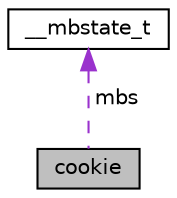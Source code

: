 digraph "cookie"
{
  edge [fontname="Helvetica",fontsize="10",labelfontname="Helvetica",labelfontsize="10"];
  node [fontname="Helvetica",fontsize="10",shape=record];
  Node1 [label="cookie",height=0.2,width=0.4,color="black", fillcolor="grey75", style="filled", fontcolor="black"];
  Node2 -> Node1 [dir="back",color="darkorchid3",fontsize="10",style="dashed",label=" mbs" ];
  Node2 [label="__mbstate_t",height=0.2,width=0.4,color="black", fillcolor="white", style="filled",URL="$struct____mbstate__t.html"];
}
